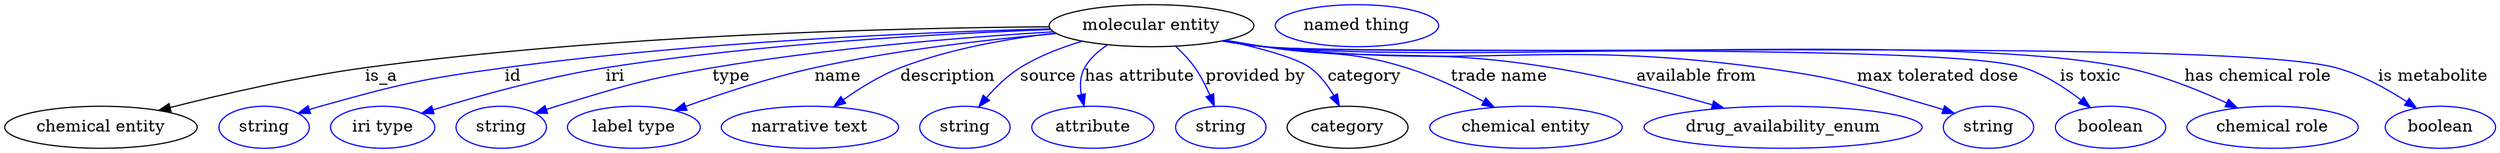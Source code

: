 digraph {
	graph [bb="0,0,2115.7,123"];
	node [label="\N"];
	"molecular entity"	[height=0.5,
		label="molecular entity",
		pos="973.89,105",
		width=2.4192];
	"chemical entity"	[height=0.5,
		pos="81.893,18",
		width=2.2748];
	"molecular entity" -> "chemical entity"	[label=is_a,
		lp="319.89,61.5",
		pos="e,131.28,32.526 886.72,104.07 758.77,103.12 512.86,97.318 305.89,69 249.37,61.266 186.01,46.544 141.14,35.069"];
	id	[color=blue,
		height=0.5,
		label=string,
		pos="219.89,18",
		width=1.0652];
	"molecular entity" -> id	[color=blue,
		label=id,
		lp="431.89,61.5",
		pos="e,248.88,29.966 887.46,102.32 778.98,99.33 587.42,91.145 424.89,69 354.24,59.374 336.54,55.278 267.89,36 264.79,35.128 261.59,34.158 \
258.39,33.138",
		style=solid];
	iri	[color=blue,
		height=0.5,
		label="iri type",
		pos="320.89,18",
		width=1.2277];
	"molecular entity" -> iri	[color=blue,
		label=iri,
		lp="518.89,61.5",
		pos="e,354.09,29.917 888.08,101.68 794.76,98.197 641.47,89.638 510.89,69 459.55,60.886 402.01,44.716 363.84,32.955",
		style=solid];
	type	[color=blue,
		height=0.5,
		label=string,
		pos="421.89,18",
		width=1.0652];
	"molecular entity" -> type	[color=blue,
		label=type,
		lp="617.89,61.5",
		pos="e,450.82,29.995 890.32,99.715 814.62,94.987 700.22,85.727 601.89,69 541.85,58.786 527.16,53.715 468.89,36 466.13,35.16 463.29,34.251 \
460.44,33.305",
		style=solid];
	name	[color=blue,
		height=0.5,
		label="label type",
		pos="534.89,18",
		width=1.5707];
	"molecular entity" -> name	[color=blue,
		label=name,
		lp="708.89,61.5",
		pos="e,569.53,32.362 893.04,98.227 835.6,93.118 756.91,84.072 688.89,69 651.13,60.632 609.47,46.813 579.01,35.821",
		style=solid];
	description	[color=blue,
		height=0.5,
		label="narrative text",
		pos="684.89,18",
		width=2.0943];
	"molecular entity" -> description	[color=blue,
		label=description,
		lp="801.39,61.5",
		pos="e,704.88,35.539 892.38,98.657 851.79,94.002 802.61,85.294 760.89,69 743.84,62.338 726.64,51.455 712.93,41.541",
		style=solid];
	source	[color=blue,
		height=0.5,
		label=string,
		pos="816.89,18",
		width=1.0652];
	"molecular entity" -> source	[color=blue,
		label=source,
		lp="885.89,61.5",
		pos="e,828.12,35.529 914.31,91.772 896.57,86.487 877.67,79.121 861.89,69 851.51,62.337 842.03,52.657 834.48,43.585",
		style=solid];
	"has attribute"	[color=blue,
		height=0.5,
		label=attribute,
		pos="924.89,18",
		width=1.4443];
	"molecular entity" -> "has attribute"	[color=blue,
		label="has attribute",
		lp="963.89,61.5",
		pos="e,916.93,36.166 936.54,88.614 928.7,83.566 921.43,77.108 916.89,69 913.01,62.065 912.87,53.794 914.31,45.995",
		style=solid];
	"provided by"	[color=blue,
		height=0.5,
		label=string,
		pos="1032.9,18",
		width=1.0652];
	"molecular entity" -> "provided by"	[color=blue,
		label="provided by",
		lp="1062.4,61.5",
		pos="e,1027.3,36.09 994.61,87.142 1000.4,81.762 1006.3,75.505 1010.9,69 1015.9,61.914 1020.1,53.514 1023.5,45.641",
		style=solid];
	category	[height=0.5,
		pos="1140.9,18",
		width=1.4263];
	"molecular entity" -> category	[color=blue,
		label=category,
		lp="1155.4,61.5",
		pos="e,1133.9,36.234 1036.3,92.399 1065.7,86.028 1096.9,77.672 1108.9,69 1117.3,62.892 1124.1,53.827 1129.2,45.087",
		style=solid];
	"trade name"	[color=blue,
		height=0.5,
		label="chemical entity",
		pos="1291.9,18",
		width=2.2748];
	"molecular entity" -> "trade name"	[color=blue,
		label="trade name",
		lp="1269.9,61.5",
		pos="e,1265,35.21 1037.1,92.55 1048,90.645 1059.3,88.728 1069.9,87 1123.6,78.259 1139,85.258 1190.9,69 1213.5,61.91 1237.4,50.33 1256.2,\
40.099",
		style=solid];
	"available from"	[color=blue,
		height=0.5,
		label=drug_availability_enum,
		pos="1509.9,18",
		width=3.2858];
	"molecular entity" -> "available from"	[color=blue,
		label="available from",
		lp="1437.4,61.5",
		pos="e,1459.9,34.434 1035.2,92.183 1046.7,90.241 1058.6,88.406 1069.9,87 1178.2,73.463 1207.1,86.629 1314.9,69 1360.8,61.489 1411.7,48.271 \
1450,37.312",
		style=solid];
	"max tolerated dose"	[color=blue,
		height=0.5,
		label=string,
		pos="1684.9,18",
		width=1.0652];
	"molecular entity" -> "max tolerated dose"	[color=blue,
		label="max tolerated dose",
		lp="1641.9,61.5",
		pos="e,1655.9,29.88 1034.4,92.028 1046.1,90.063 1058.4,88.26 1069.9,87 1256.9,66.549 1306.4,94.121 1492.9,69 1558,60.234 1573.8,54.324 \
1636.9,36 1640,35.099 1643.2,34.11 1646.4,33.076",
		style=solid];
	"is toxic"	[color=blue,
		height=0.5,
		label=boolean,
		pos="1787.9,18",
		width=1.2999];
	"molecular entity" -> "is toxic"	[color=blue,
		label="is toxic",
		lp="1771.9,61.5",
		pos="e,1770.9,34.922 1034.1,91.935 1045.9,89.965 1058.3,88.184 1069.9,87 1141.2,79.73 1646.7,91.159 1714.9,69 1732.6,63.26 1749.8,51.789 \
1763.1,41.28",
		style=solid];
	"has chemical role"	[color=blue,
		height=0.5,
		label="chemical role",
		pos="1925.9,18",
		width=2.022];
	"molecular entity" -> "has chemical role"	[color=blue,
		label="has chemical role",
		lp="1914.4,61.5",
		pos="e,1896.3,34.473 1033.9,91.947 1045.8,89.963 1058.2,88.174 1069.9,87 1231.8,70.768 1642.5,101.95 1801.9,69 1831.6,62.858 1863.3,49.961 \
1887.2,38.805",
		style=solid];
	"is metabolite"	[color=blue,
		height=0.5,
		label=boolean,
		pos="2068.9,18",
		width=1.2999];
	"molecular entity" -> "is metabolite"	[color=blue,
		label="is metabolite",
		lp="2062.9,61.5",
		pos="e,2048.9,34.266 1033.9,91.902 1045.8,89.922 1058.2,88.145 1069.9,87 1170.7,77.143 1883.3,95.831 1980.9,69 2002.2,63.145 2023.8,50.983 \
2040.3,40.119",
		style=solid];
	"named thing_category"	[color=blue,
		height=0.5,
		label="named thing",
		pos="1148.9,105",
		width=1.9318];
}
